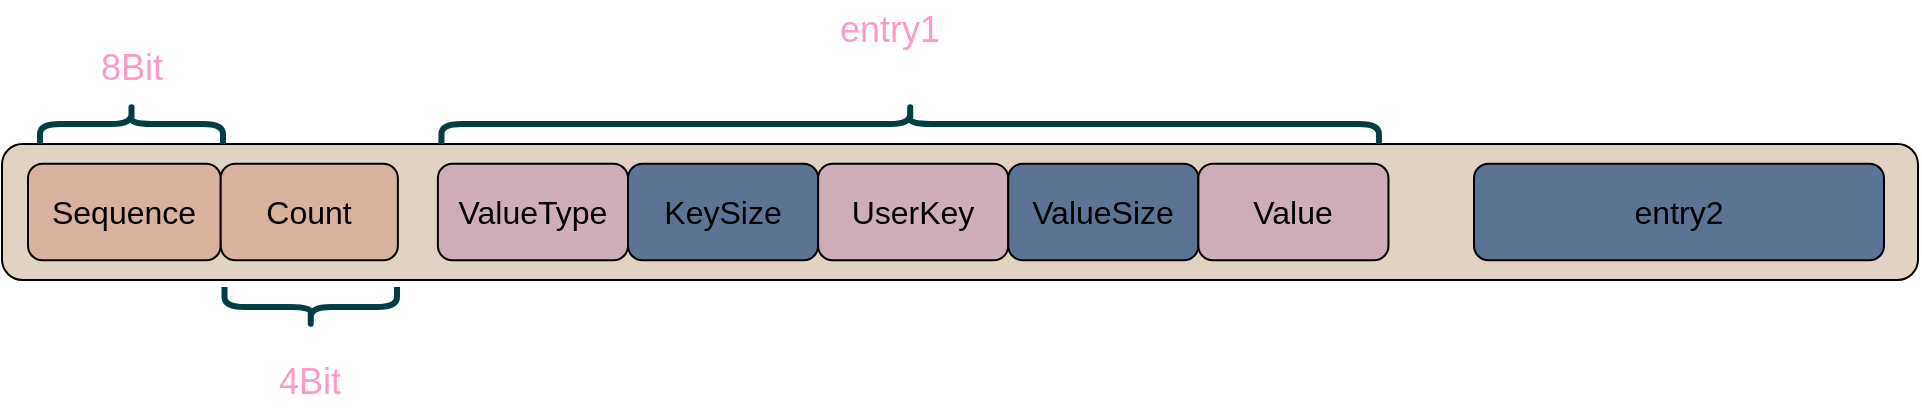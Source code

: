 <mxfile>
    <diagram id="YQEeyEsAXImCTdxHAv1M" name="第 1 页">
        <mxGraphModel dx="873" dy="643" grid="0" gridSize="10" guides="1" tooltips="1" connect="1" arrows="1" fold="1" page="1" pageScale="1" pageWidth="2339" pageHeight="3300" background="#ffffff" math="0" shadow="0">
            <root>
                <mxCell id="0"/>
                <mxCell id="1" parent="0"/>
                <mxCell id="352" value="" style="rounded=1;whiteSpace=wrap;html=1;fontSize=16;fillColor=#E0D3C3;container=0;" parent="1" vertex="1">
                    <mxGeometry x="39.01" y="1833" width="957.99" height="68" as="geometry"/>
                </mxCell>
                <mxCell id="366" value="Sequence" style="rounded=1;whiteSpace=wrap;html=1;fontSize=16;fillColor=#D8B29C;fontColor=default;labelBackgroundColor=none;container=0;strokeWidth=1;" parent="1" vertex="1">
                    <mxGeometry x="52" y="1842.84" width="96.36" height="48.32" as="geometry"/>
                </mxCell>
                <mxCell id="367" value="Count" style="rounded=1;whiteSpace=wrap;html=1;fontSize=16;fillColor=#D8B29C;fontColor=default;labelBackgroundColor=none;container=0;strokeWidth=1;" parent="1" vertex="1">
                    <mxGeometry x="148.356" y="1842.842" width="88.578" height="48.316" as="geometry"/>
                </mxCell>
                <mxCell id="413" value="ValueType" style="rounded=1;whiteSpace=wrap;html=1;fontSize=16;fillColor=#CEAEB9;fontColor=default;labelBackgroundColor=none;container=0;strokeWidth=1;" vertex="1" parent="1">
                    <mxGeometry x="256.94" y="1842.84" width="95.06" height="48.32" as="geometry"/>
                </mxCell>
                <mxCell id="414" value="KeySize" style="rounded=1;whiteSpace=wrap;html=1;fontSize=16;fillColor=#5B7493;fontColor=default;labelBackgroundColor=none;container=0;strokeWidth=1;" vertex="1" parent="1">
                    <mxGeometry x="352" y="1842.84" width="95.06" height="48.32" as="geometry"/>
                </mxCell>
                <mxCell id="415" value="UserKey" style="rounded=1;whiteSpace=wrap;html=1;fontSize=16;fillColor=#CEAEB9;fontColor=default;labelBackgroundColor=none;container=0;strokeWidth=1;" vertex="1" parent="1">
                    <mxGeometry x="447.06" y="1842.84" width="95.06" height="48.32" as="geometry"/>
                </mxCell>
                <mxCell id="416" value="ValueSize" style="rounded=1;whiteSpace=wrap;html=1;fontSize=16;fillColor=#5B7493;fontColor=default;labelBackgroundColor=none;container=0;strokeWidth=1;" vertex="1" parent="1">
                    <mxGeometry x="542.12" y="1842.84" width="95.06" height="48.32" as="geometry"/>
                </mxCell>
                <mxCell id="417" value="Value" style="rounded=1;whiteSpace=wrap;html=1;fontSize=16;fillColor=#CEAEB9;fontColor=default;labelBackgroundColor=none;container=0;strokeWidth=1;" vertex="1" parent="1">
                    <mxGeometry x="637.18" y="1842.84" width="95.06" height="48.32" as="geometry"/>
                </mxCell>
                <mxCell id="418" value="" style="shape=curlyBracket;whiteSpace=wrap;html=1;rounded=1;flipH=1;labelPosition=right;verticalLabelPosition=middle;align=left;verticalAlign=middle;fillColor=#5B7493;strokeWidth=3;strokeColor=#013E41;rotation=-90;" vertex="1" parent="1">
                    <mxGeometry x="93.75" y="1777.25" width="20" height="91.5" as="geometry"/>
                </mxCell>
                <mxCell id="420" value="&lt;font color=&quot;#ff99cc&quot; style=&quot;font-size: 18px;&quot;&gt;8Bit&lt;/font&gt;" style="text;html=1;strokeColor=none;fillColor=none;align=center;verticalAlign=middle;whiteSpace=wrap;rounded=0;strokeWidth=3;fontSize=18;" vertex="1" parent="1">
                    <mxGeometry x="74" y="1780" width="60" height="30" as="geometry"/>
                </mxCell>
                <mxCell id="421" value="" style="shape=curlyBracket;whiteSpace=wrap;html=1;rounded=1;flipH=1;labelPosition=right;verticalLabelPosition=middle;align=left;verticalAlign=middle;fillColor=#5B7493;strokeWidth=3;strokeColor=#013E41;rotation=90;" vertex="1" parent="1">
                    <mxGeometry x="183.38" y="1871.38" width="20" height="86.25" as="geometry"/>
                </mxCell>
                <mxCell id="422" value="&lt;font color=&quot;#ff99cc&quot; style=&quot;font-size: 18px;&quot;&gt;4Bit&lt;/font&gt;" style="text;html=1;strokeColor=none;fillColor=none;align=center;verticalAlign=middle;whiteSpace=wrap;rounded=0;strokeWidth=3;fontSize=18;" vertex="1" parent="1">
                    <mxGeometry x="162.65" y="1937" width="60" height="30" as="geometry"/>
                </mxCell>
                <mxCell id="423" value="" style="shape=curlyBracket;whiteSpace=wrap;html=1;rounded=1;flipH=1;labelPosition=right;verticalLabelPosition=middle;align=left;verticalAlign=middle;fillColor=#5B7493;strokeWidth=3;strokeColor=#013E41;rotation=-90;" vertex="1" parent="1">
                    <mxGeometry x="483.1" y="1588.62" width="20" height="468.75" as="geometry"/>
                </mxCell>
                <mxCell id="424" value="&lt;font color=&quot;#ff99cc&quot; style=&quot;font-size: 18px;&quot;&gt;entry1&lt;/font&gt;" style="text;html=1;strokeColor=none;fillColor=none;align=center;verticalAlign=middle;whiteSpace=wrap;rounded=0;strokeWidth=3;fontSize=18;" vertex="1" parent="1">
                    <mxGeometry x="453" y="1761" width="60" height="30" as="geometry"/>
                </mxCell>
                <mxCell id="425" value="entry2" style="rounded=1;whiteSpace=wrap;html=1;fontSize=16;fillColor=#5B7493;fontColor=default;labelBackgroundColor=none;container=0;strokeWidth=1;" vertex="1" parent="1">
                    <mxGeometry x="775" y="1842.84" width="205" height="48.32" as="geometry"/>
                </mxCell>
            </root>
        </mxGraphModel>
    </diagram>
</mxfile>